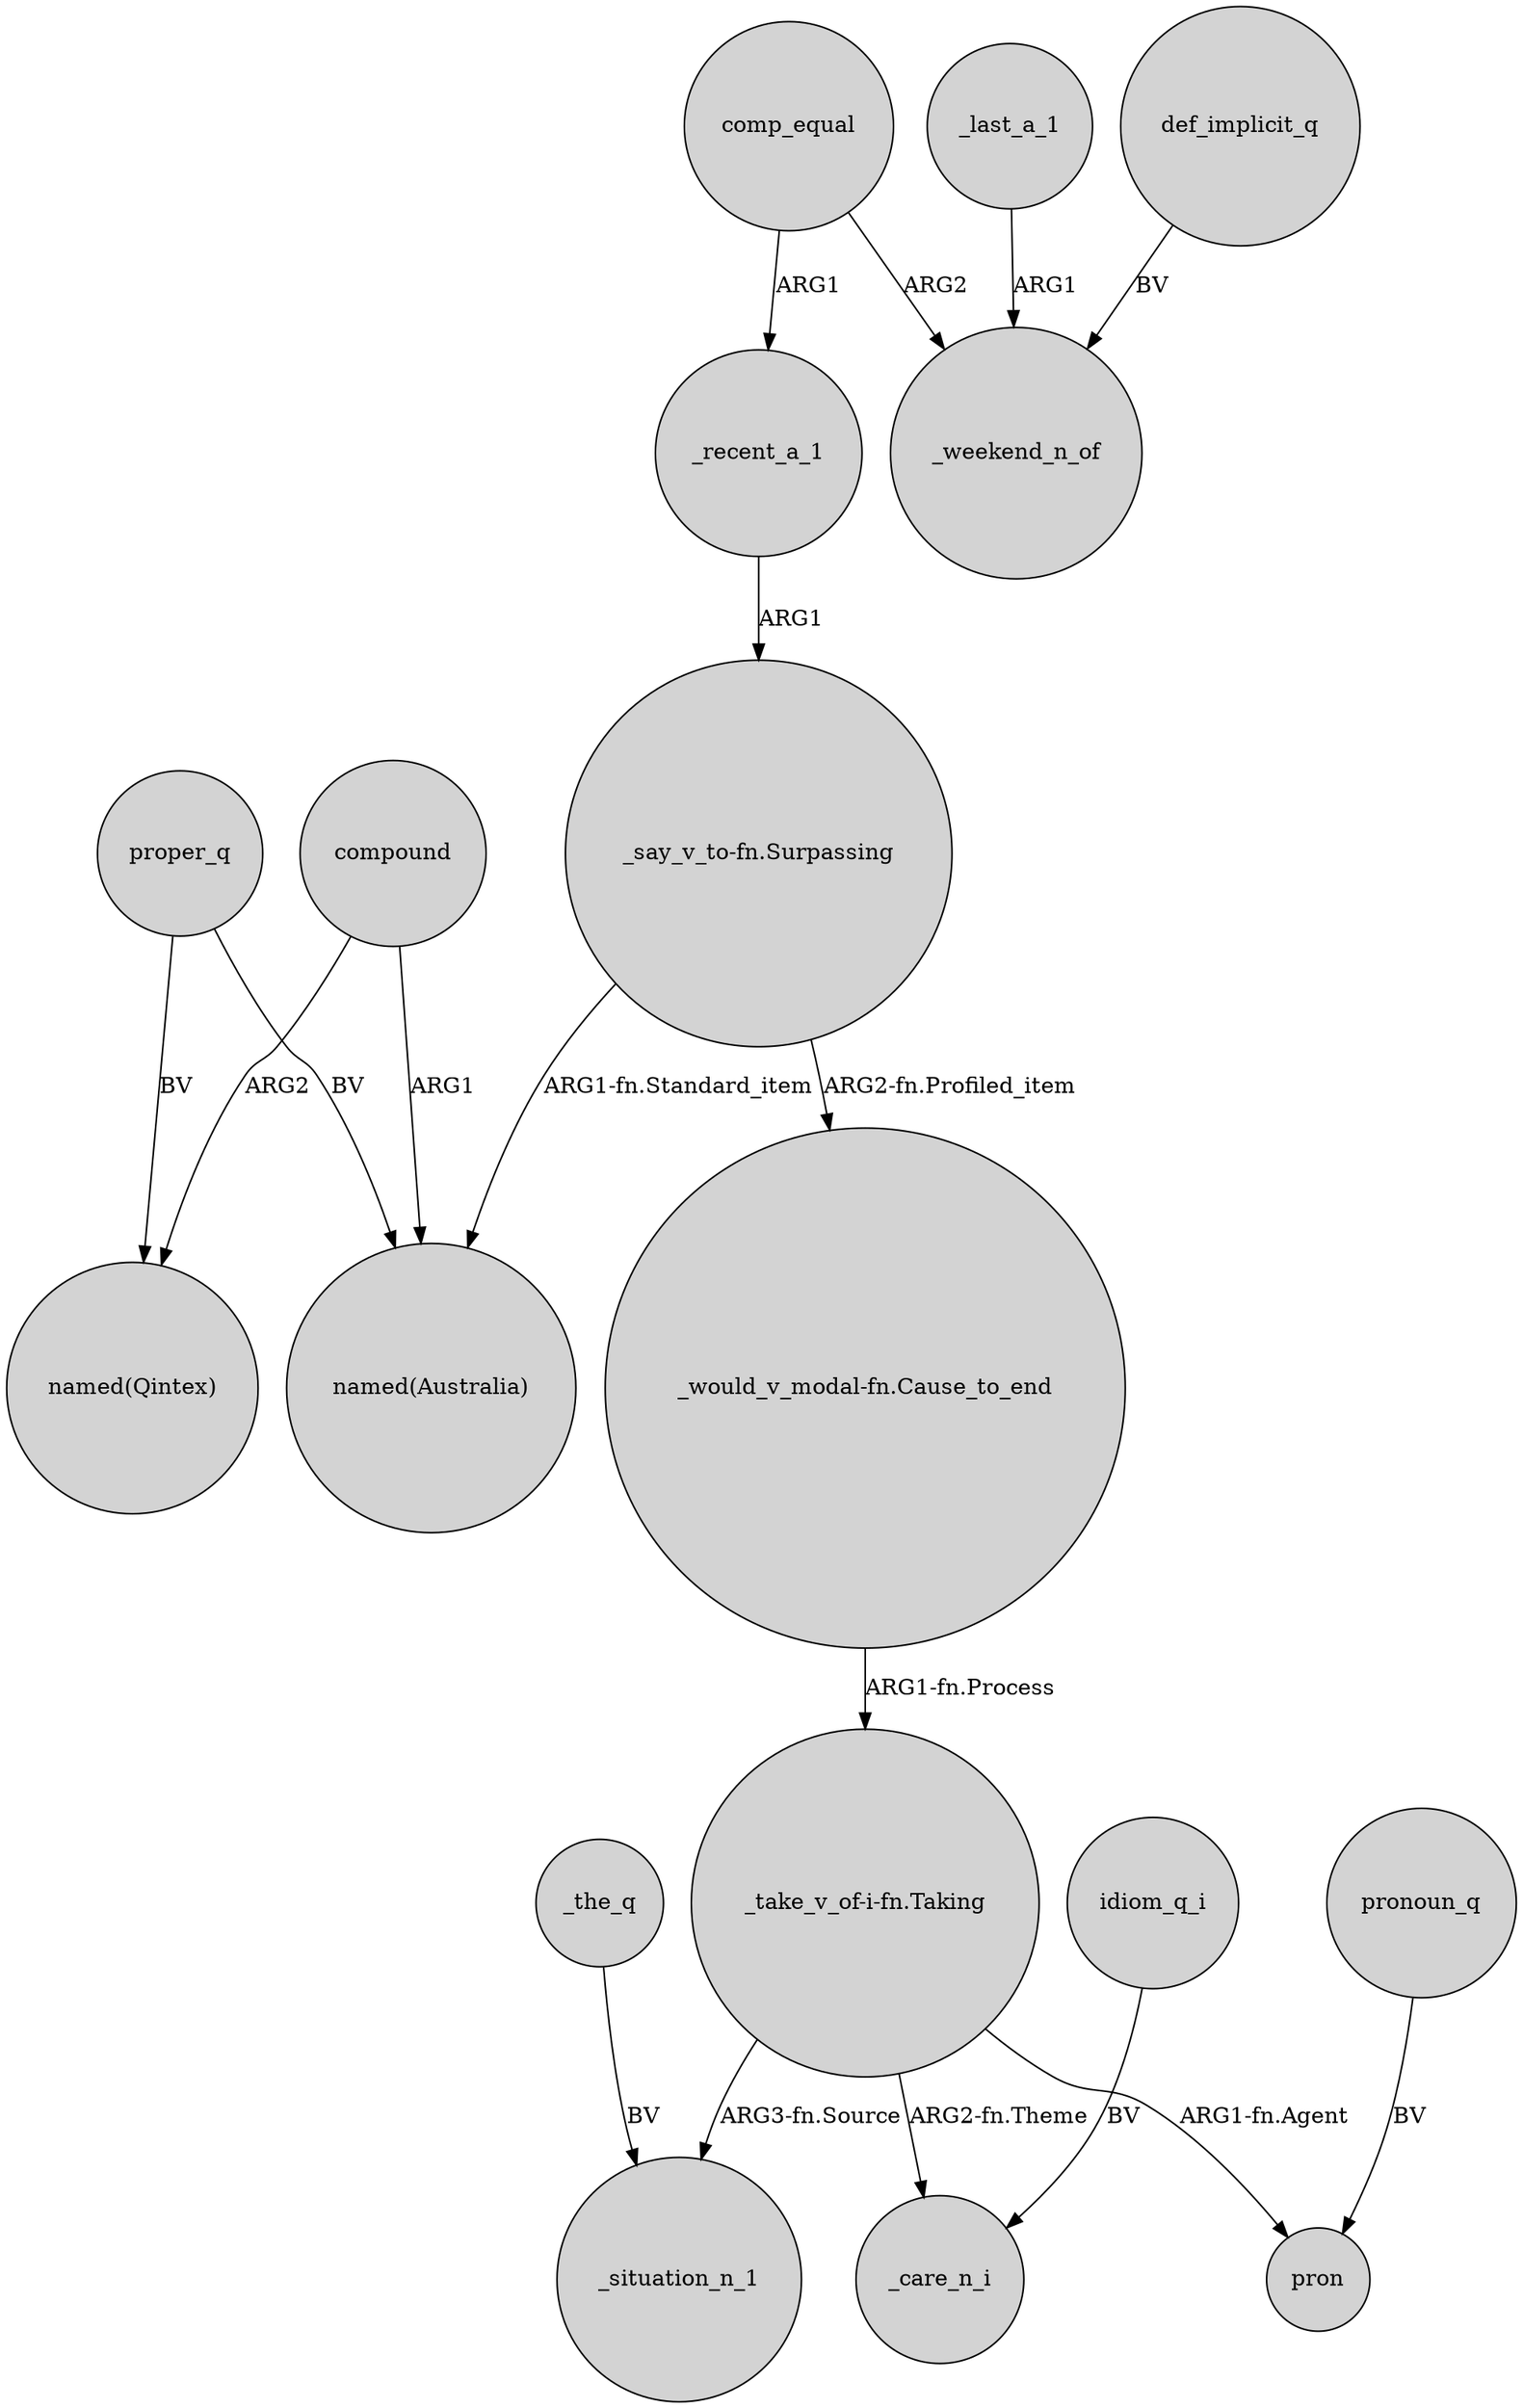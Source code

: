 digraph {
	node [shape=circle style=filled]
	compound -> "named(Australia)" [label=ARG1]
	_the_q -> _situation_n_1 [label=BV]
	proper_q -> "named(Australia)" [label=BV]
	comp_equal -> _recent_a_1 [label=ARG1]
	"_take_v_of-i-fn.Taking" -> _situation_n_1 [label="ARG3-fn.Source"]
	_recent_a_1 -> "_say_v_to-fn.Surpassing" [label=ARG1]
	"_take_v_of-i-fn.Taking" -> pron [label="ARG1-fn.Agent"]
	proper_q -> "named(Qintex)" [label=BV]
	idiom_q_i -> _care_n_i [label=BV]
	_last_a_1 -> _weekend_n_of [label=ARG1]
	"_say_v_to-fn.Surpassing" -> "named(Australia)" [label="ARG1-fn.Standard_item"]
	pronoun_q -> pron [label=BV]
	compound -> "named(Qintex)" [label=ARG2]
	def_implicit_q -> _weekend_n_of [label=BV]
	"_would_v_modal-fn.Cause_to_end" -> "_take_v_of-i-fn.Taking" [label="ARG1-fn.Process"]
	comp_equal -> _weekend_n_of [label=ARG2]
	"_take_v_of-i-fn.Taking" -> _care_n_i [label="ARG2-fn.Theme"]
	"_say_v_to-fn.Surpassing" -> "_would_v_modal-fn.Cause_to_end" [label="ARG2-fn.Profiled_item"]
}
